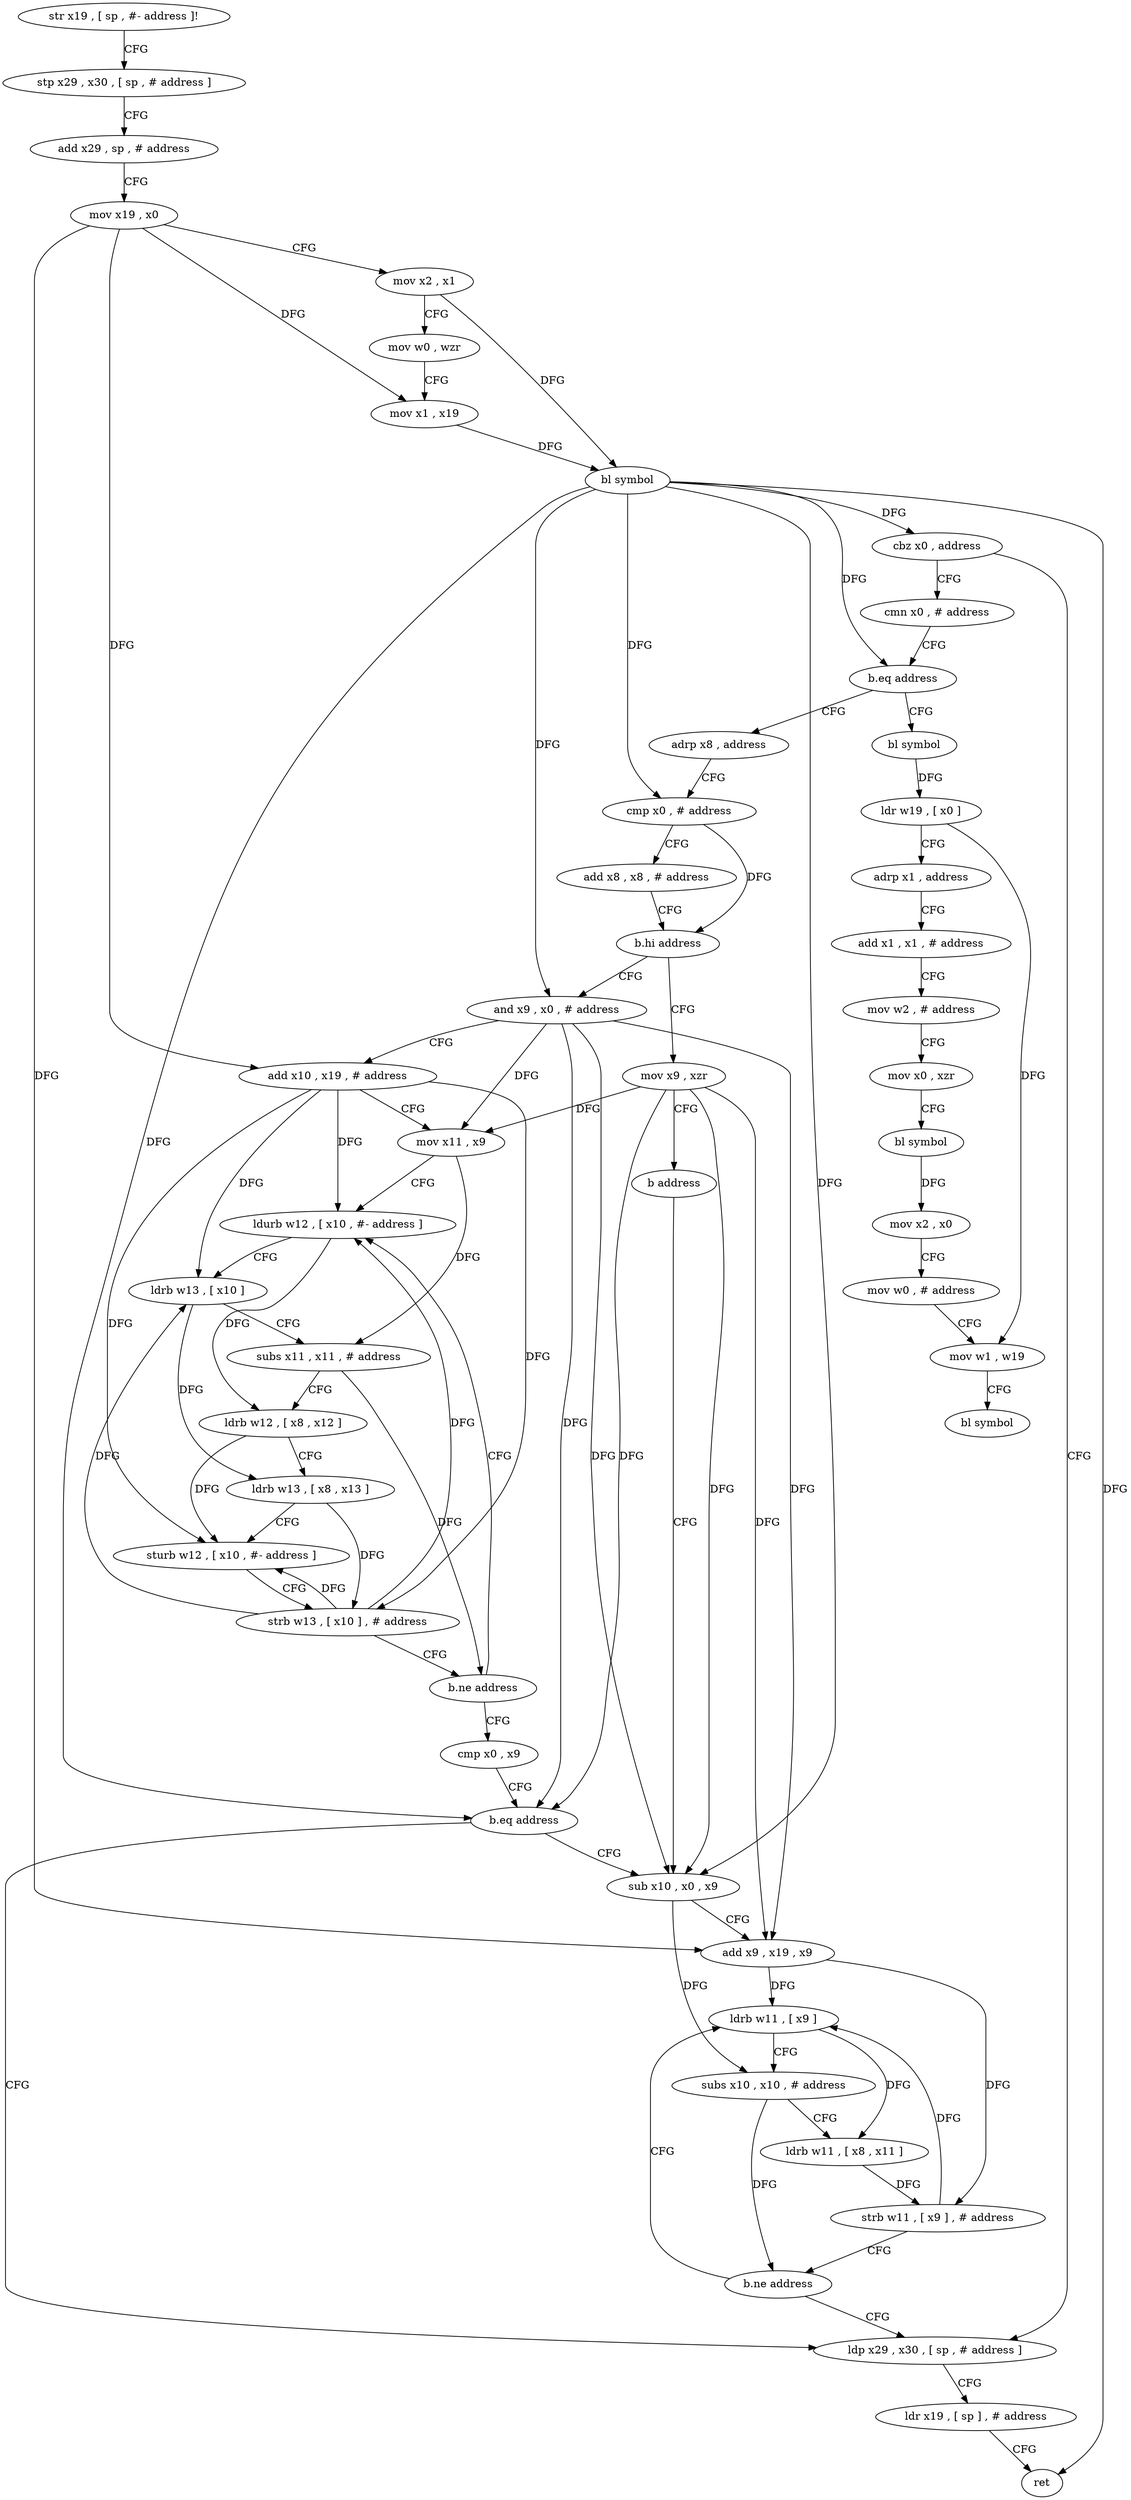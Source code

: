digraph "func" {
"4208412" [label = "str x19 , [ sp , #- address ]!" ]
"4208416" [label = "stp x29 , x30 , [ sp , # address ]" ]
"4208420" [label = "add x29 , sp , # address" ]
"4208424" [label = "mov x19 , x0" ]
"4208428" [label = "mov x2 , x1" ]
"4208432" [label = "mov w0 , wzr" ]
"4208436" [label = "mov x1 , x19" ]
"4208440" [label = "bl symbol" ]
"4208444" [label = "cbz x0 , address" ]
"4208560" [label = "ldp x29 , x30 , [ sp , # address ]" ]
"4208448" [label = "cmn x0 , # address" ]
"4208564" [label = "ldr x19 , [ sp ] , # address" ]
"4208568" [label = "ret" ]
"4208452" [label = "b.eq address" ]
"4208572" [label = "bl symbol" ]
"4208456" [label = "adrp x8 , address" ]
"4208576" [label = "ldr w19 , [ x0 ]" ]
"4208580" [label = "adrp x1 , address" ]
"4208584" [label = "add x1 , x1 , # address" ]
"4208588" [label = "mov w2 , # address" ]
"4208592" [label = "mov x0 , xzr" ]
"4208596" [label = "bl symbol" ]
"4208600" [label = "mov x2 , x0" ]
"4208604" [label = "mov w0 , # address" ]
"4208608" [label = "mov w1 , w19" ]
"4208612" [label = "bl symbol" ]
"4208460" [label = "cmp x0 , # address" ]
"4208464" [label = "add x8 , x8 , # address" ]
"4208468" [label = "b.hi address" ]
"4208480" [label = "and x9 , x0 , # address" ]
"4208472" [label = "mov x9 , xzr" ]
"4208484" [label = "add x10 , x19 , # address" ]
"4208488" [label = "mov x11 , x9" ]
"4208492" [label = "ldurb w12 , [ x10 , #- address ]" ]
"4208476" [label = "b address" ]
"4208532" [label = "sub x10 , x0 , x9" ]
"4208496" [label = "ldrb w13 , [ x10 ]" ]
"4208500" [label = "subs x11 , x11 , # address" ]
"4208504" [label = "ldrb w12 , [ x8 , x12 ]" ]
"4208508" [label = "ldrb w13 , [ x8 , x13 ]" ]
"4208512" [label = "sturb w12 , [ x10 , #- address ]" ]
"4208516" [label = "strb w13 , [ x10 ] , # address" ]
"4208520" [label = "b.ne address" ]
"4208524" [label = "cmp x0 , x9" ]
"4208528" [label = "b.eq address" ]
"4208536" [label = "add x9 , x19 , x9" ]
"4208540" [label = "ldrb w11 , [ x9 ]" ]
"4208544" [label = "subs x10 , x10 , # address" ]
"4208548" [label = "ldrb w11 , [ x8 , x11 ]" ]
"4208552" [label = "strb w11 , [ x9 ] , # address" ]
"4208556" [label = "b.ne address" ]
"4208412" -> "4208416" [ label = "CFG" ]
"4208416" -> "4208420" [ label = "CFG" ]
"4208420" -> "4208424" [ label = "CFG" ]
"4208424" -> "4208428" [ label = "CFG" ]
"4208424" -> "4208436" [ label = "DFG" ]
"4208424" -> "4208484" [ label = "DFG" ]
"4208424" -> "4208536" [ label = "DFG" ]
"4208428" -> "4208432" [ label = "CFG" ]
"4208428" -> "4208440" [ label = "DFG" ]
"4208432" -> "4208436" [ label = "CFG" ]
"4208436" -> "4208440" [ label = "DFG" ]
"4208440" -> "4208444" [ label = "DFG" ]
"4208440" -> "4208568" [ label = "DFG" ]
"4208440" -> "4208452" [ label = "DFG" ]
"4208440" -> "4208460" [ label = "DFG" ]
"4208440" -> "4208480" [ label = "DFG" ]
"4208440" -> "4208532" [ label = "DFG" ]
"4208440" -> "4208528" [ label = "DFG" ]
"4208444" -> "4208560" [ label = "CFG" ]
"4208444" -> "4208448" [ label = "CFG" ]
"4208560" -> "4208564" [ label = "CFG" ]
"4208448" -> "4208452" [ label = "CFG" ]
"4208564" -> "4208568" [ label = "CFG" ]
"4208452" -> "4208572" [ label = "CFG" ]
"4208452" -> "4208456" [ label = "CFG" ]
"4208572" -> "4208576" [ label = "DFG" ]
"4208456" -> "4208460" [ label = "CFG" ]
"4208576" -> "4208580" [ label = "CFG" ]
"4208576" -> "4208608" [ label = "DFG" ]
"4208580" -> "4208584" [ label = "CFG" ]
"4208584" -> "4208588" [ label = "CFG" ]
"4208588" -> "4208592" [ label = "CFG" ]
"4208592" -> "4208596" [ label = "CFG" ]
"4208596" -> "4208600" [ label = "DFG" ]
"4208600" -> "4208604" [ label = "CFG" ]
"4208604" -> "4208608" [ label = "CFG" ]
"4208608" -> "4208612" [ label = "CFG" ]
"4208460" -> "4208464" [ label = "CFG" ]
"4208460" -> "4208468" [ label = "DFG" ]
"4208464" -> "4208468" [ label = "CFG" ]
"4208468" -> "4208480" [ label = "CFG" ]
"4208468" -> "4208472" [ label = "CFG" ]
"4208480" -> "4208484" [ label = "CFG" ]
"4208480" -> "4208488" [ label = "DFG" ]
"4208480" -> "4208532" [ label = "DFG" ]
"4208480" -> "4208536" [ label = "DFG" ]
"4208480" -> "4208528" [ label = "DFG" ]
"4208472" -> "4208476" [ label = "CFG" ]
"4208472" -> "4208488" [ label = "DFG" ]
"4208472" -> "4208532" [ label = "DFG" ]
"4208472" -> "4208536" [ label = "DFG" ]
"4208472" -> "4208528" [ label = "DFG" ]
"4208484" -> "4208488" [ label = "CFG" ]
"4208484" -> "4208492" [ label = "DFG" ]
"4208484" -> "4208496" [ label = "DFG" ]
"4208484" -> "4208512" [ label = "DFG" ]
"4208484" -> "4208516" [ label = "DFG" ]
"4208488" -> "4208492" [ label = "CFG" ]
"4208488" -> "4208500" [ label = "DFG" ]
"4208492" -> "4208496" [ label = "CFG" ]
"4208492" -> "4208504" [ label = "DFG" ]
"4208476" -> "4208532" [ label = "CFG" ]
"4208532" -> "4208536" [ label = "CFG" ]
"4208532" -> "4208544" [ label = "DFG" ]
"4208496" -> "4208500" [ label = "CFG" ]
"4208496" -> "4208508" [ label = "DFG" ]
"4208500" -> "4208504" [ label = "CFG" ]
"4208500" -> "4208520" [ label = "DFG" ]
"4208504" -> "4208508" [ label = "CFG" ]
"4208504" -> "4208512" [ label = "DFG" ]
"4208508" -> "4208512" [ label = "CFG" ]
"4208508" -> "4208516" [ label = "DFG" ]
"4208512" -> "4208516" [ label = "CFG" ]
"4208516" -> "4208520" [ label = "CFG" ]
"4208516" -> "4208492" [ label = "DFG" ]
"4208516" -> "4208496" [ label = "DFG" ]
"4208516" -> "4208512" [ label = "DFG" ]
"4208520" -> "4208492" [ label = "CFG" ]
"4208520" -> "4208524" [ label = "CFG" ]
"4208524" -> "4208528" [ label = "CFG" ]
"4208528" -> "4208560" [ label = "CFG" ]
"4208528" -> "4208532" [ label = "CFG" ]
"4208536" -> "4208540" [ label = "DFG" ]
"4208536" -> "4208552" [ label = "DFG" ]
"4208540" -> "4208544" [ label = "CFG" ]
"4208540" -> "4208548" [ label = "DFG" ]
"4208544" -> "4208548" [ label = "CFG" ]
"4208544" -> "4208556" [ label = "DFG" ]
"4208548" -> "4208552" [ label = "DFG" ]
"4208552" -> "4208556" [ label = "CFG" ]
"4208552" -> "4208540" [ label = "DFG" ]
"4208556" -> "4208540" [ label = "CFG" ]
"4208556" -> "4208560" [ label = "CFG" ]
}
